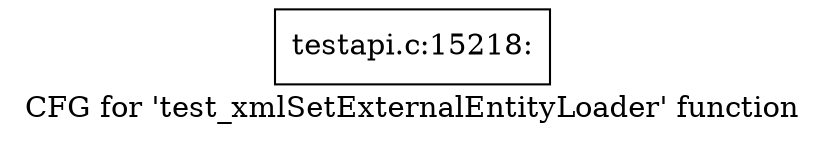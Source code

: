 digraph "CFG for 'test_xmlSetExternalEntityLoader' function" {
	label="CFG for 'test_xmlSetExternalEntityLoader' function";

	Node0x48c3d80 [shape=record,label="{testapi.c:15218:}"];
}
